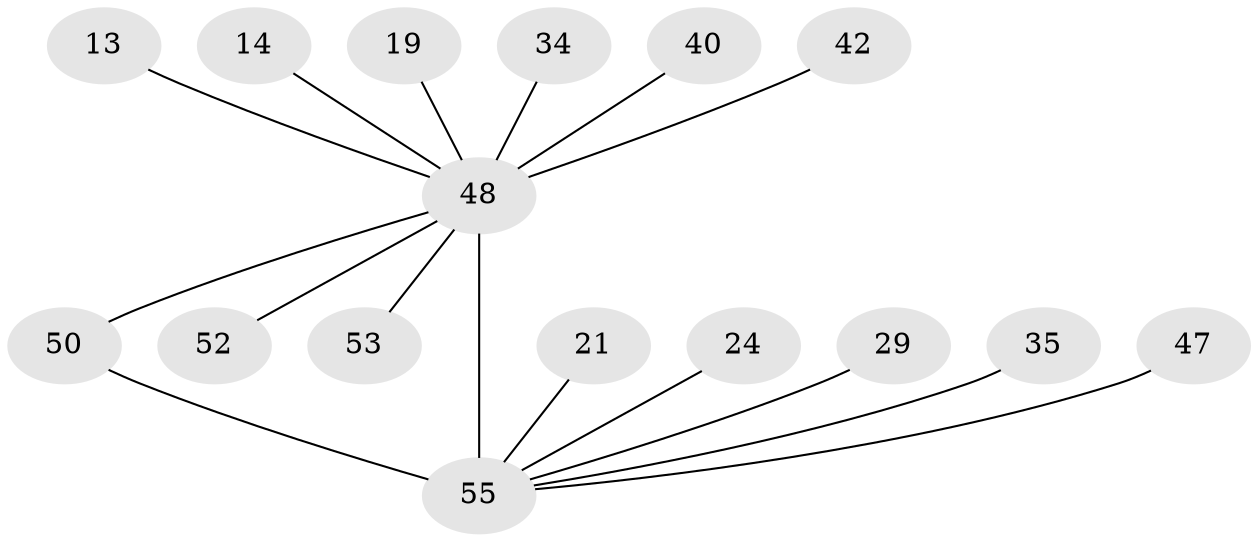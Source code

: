 // original degree distribution, {13: 0.01818181818181818, 14: 0.05454545454545454, 20: 0.01818181818181818, 10: 0.01818181818181818, 22: 0.01818181818181818, 21: 0.01818181818181818, 15: 0.01818181818181818, 16: 0.01818181818181818, 2: 0.5818181818181818, 4: 0.07272727272727272, 3: 0.14545454545454545, 7: 0.01818181818181818}
// Generated by graph-tools (version 1.1) at 2025/48/03/04/25 21:48:05]
// undirected, 16 vertices, 16 edges
graph export_dot {
graph [start="1"]
  node [color=gray90,style=filled];
  13;
  14;
  19;
  21;
  24;
  29;
  34;
  35;
  40;
  42;
  47 [super="+32"];
  48 [super="+46"];
  50;
  52;
  53;
  55 [super="+44+33+9+43+37+54+51"];
  13 -- 48 [weight=2];
  14 -- 48 [weight=2];
  19 -- 48 [weight=2];
  21 -- 55;
  24 -- 55 [weight=2];
  29 -- 55 [weight=2];
  34 -- 48 [weight=2];
  35 -- 55 [weight=2];
  40 -- 48 [weight=2];
  42 -- 48 [weight=2];
  47 -- 55 [weight=3];
  48 -- 55 [weight=52];
  48 -- 50;
  48 -- 52 [weight=2];
  48 -- 53 [weight=2];
  50 -- 55;
}
